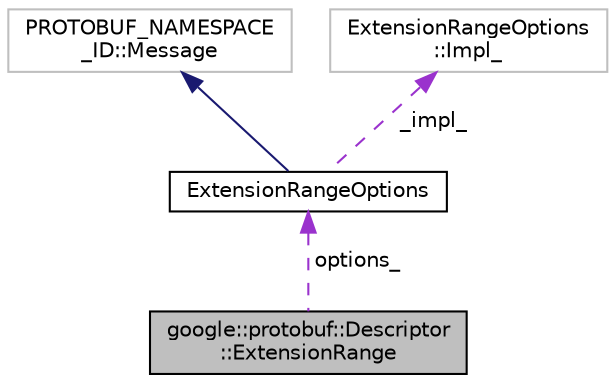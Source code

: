 digraph "google::protobuf::Descriptor::ExtensionRange"
{
 // LATEX_PDF_SIZE
  edge [fontname="Helvetica",fontsize="10",labelfontname="Helvetica",labelfontsize="10"];
  node [fontname="Helvetica",fontsize="10",shape=record];
  Node1 [label="google::protobuf::Descriptor\l::ExtensionRange",height=0.2,width=0.4,color="black", fillcolor="grey75", style="filled", fontcolor="black",tooltip=" "];
  Node2 -> Node1 [dir="back",color="darkorchid3",fontsize="10",style="dashed",label=" options_" ,fontname="Helvetica"];
  Node2 [label="ExtensionRangeOptions",height=0.2,width=0.4,color="black", fillcolor="white", style="filled",URL="$classExtensionRangeOptions.html",tooltip=" "];
  Node3 -> Node2 [dir="back",color="midnightblue",fontsize="10",style="solid",fontname="Helvetica"];
  Node3 [label="PROTOBUF_NAMESPACE\l_ID::Message",height=0.2,width=0.4,color="grey75", fillcolor="white", style="filled",tooltip=" "];
  Node4 -> Node2 [dir="back",color="darkorchid3",fontsize="10",style="dashed",label=" _impl_" ,fontname="Helvetica"];
  Node4 [label="ExtensionRangeOptions\l::Impl_",height=0.2,width=0.4,color="grey75", fillcolor="white", style="filled",tooltip=" "];
}
